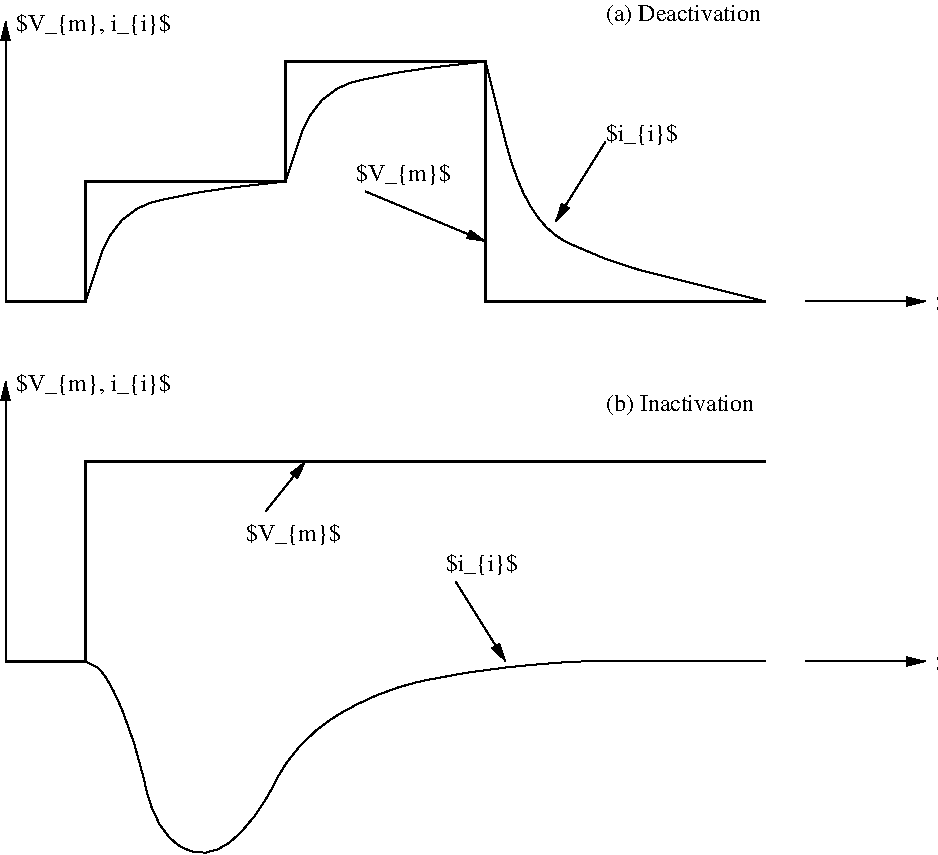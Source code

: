 #FIG 3.1
Portrait
Center
Inches
1200 2
2 1 0 2 -1 7 0 0 -1 0.000 0 0 -1 0 0 8
	 1200 3600 1800 3600 1800 2700 3300 2700 3300 1800 4800 1800
	 4800 3600 6900 3600
2 1 0 1 -1 7 0 0 -1 0.000 0 0 -1 1 0 2
	1 1 1.00 60.00 120.00
	 1200 3600 1200 1500
2 1 0 1 -1 7 0 0 -1 0.000 0 0 -1 1 0 2
	1 1 1.00 60.00 120.00
	 7200 3600 8100 3600
2 1 0 1 -1 7 0 0 -1 0.000 0 0 -1 1 0 2
	1 1 1.00 60.00 120.00
	 1200 6300 1200 4200
2 1 0 1 -1 7 0 0 -1 0.000 0 0 -1 1 0 2
	1 1 1.00 60.00 120.00
	 7200 6300 8100 6300
2 1 0 2 -1 7 0 0 -1 0.000 0 0 -1 0 0 4
	 1200 6300 1800 6300 1800 4800 6900 4800
2 1 0 1 -1 7 0 0 -1 0.000 0 0 -1 0 0 2
	 5700 6300 6900 6300
2 1 0 1 -1 7 0 0 -1 0.000 0 0 -1 1 0 2
	1 1 1.00 60.00 120.00
	 5700 2400 5325 3000
2 1 0 1 -1 7 0 0 -1 0.000 0 0 -1 1 0 2
	1 1 1.00 60.00 120.00
	 3150 5175 3450 4800
2 1 0 1 -1 7 0 0 -1 0.000 0 0 -1 1 0 2
	1 1 1.00 60.00 120.00
	 4575 5700 4950 6300
2 1 0 1 -1 7 0 0 -1 0.000 0 0 -1 1 0 2
	1 1 1.00 60.00 120.00
	 3900 2775 4800 3150
3 0 0 1 -1 7 0 0 -1 0.000 0 0 0 4
	 1800 3600 2025 2925 2625 2775 3300 2700
3 0 0 1 -1 7 0 0 -1 0.000 0 0 0 4
	 3300 2700 3525 2025 4125 1875 4800 1800
3 0 0 1 -1 7 0 0 -1 0.000 0 0 0 5
	 4800 1800 5100 3000 5700 3300 6300 3450 6900 3600
3 0 0 1 -1 7 0 0 -1 0.000 0 0 0 11
	 1800 6300 1950 6375 2175 6900 2325 7575 2700 7800 3075 7500
	 3375 6900 3975 6525 4650 6375 5400 6300 5700 6300
4 0 -1 0 0 0 12 0.0000000 6 195 1170 1275 1575 $V_{m}, i_{i}$\001
4 0 -1 0 0 0 12 0.0000000 6 165 240 8175 3675 $t$\001
4 0 -1 0 0 0 12 0.0000000 6 195 1170 1275 4275 $V_{m}, i_{i}$\001
4 0 -1 0 0 0 12 0.0000000 6 195 720 3000 5400 $V_{m}$\001
4 0 -1 0 0 0 12 0.0000000 6 180 1185 5700 4425 (b) Inactivation\001
4 0 -1 0 0 0 12 0.0000000 6 180 1260 5700 1500 (a) Deactivation\001
4 0 -1 0 0 0 12 0.0000000 6 165 240 8175 6375 $t$\001
4 0 -1 0 0 0 12 0.0000000 6 195 540 4500 5625 $i_{i}$\001
4 0 -1 0 0 0 12 0.0000000 6 195 720 3825 2700 $V_{m}$\001
4 0 -1 0 0 0 12 0.0000000 6 195 540 5700 2400 $i_{i}$\001
